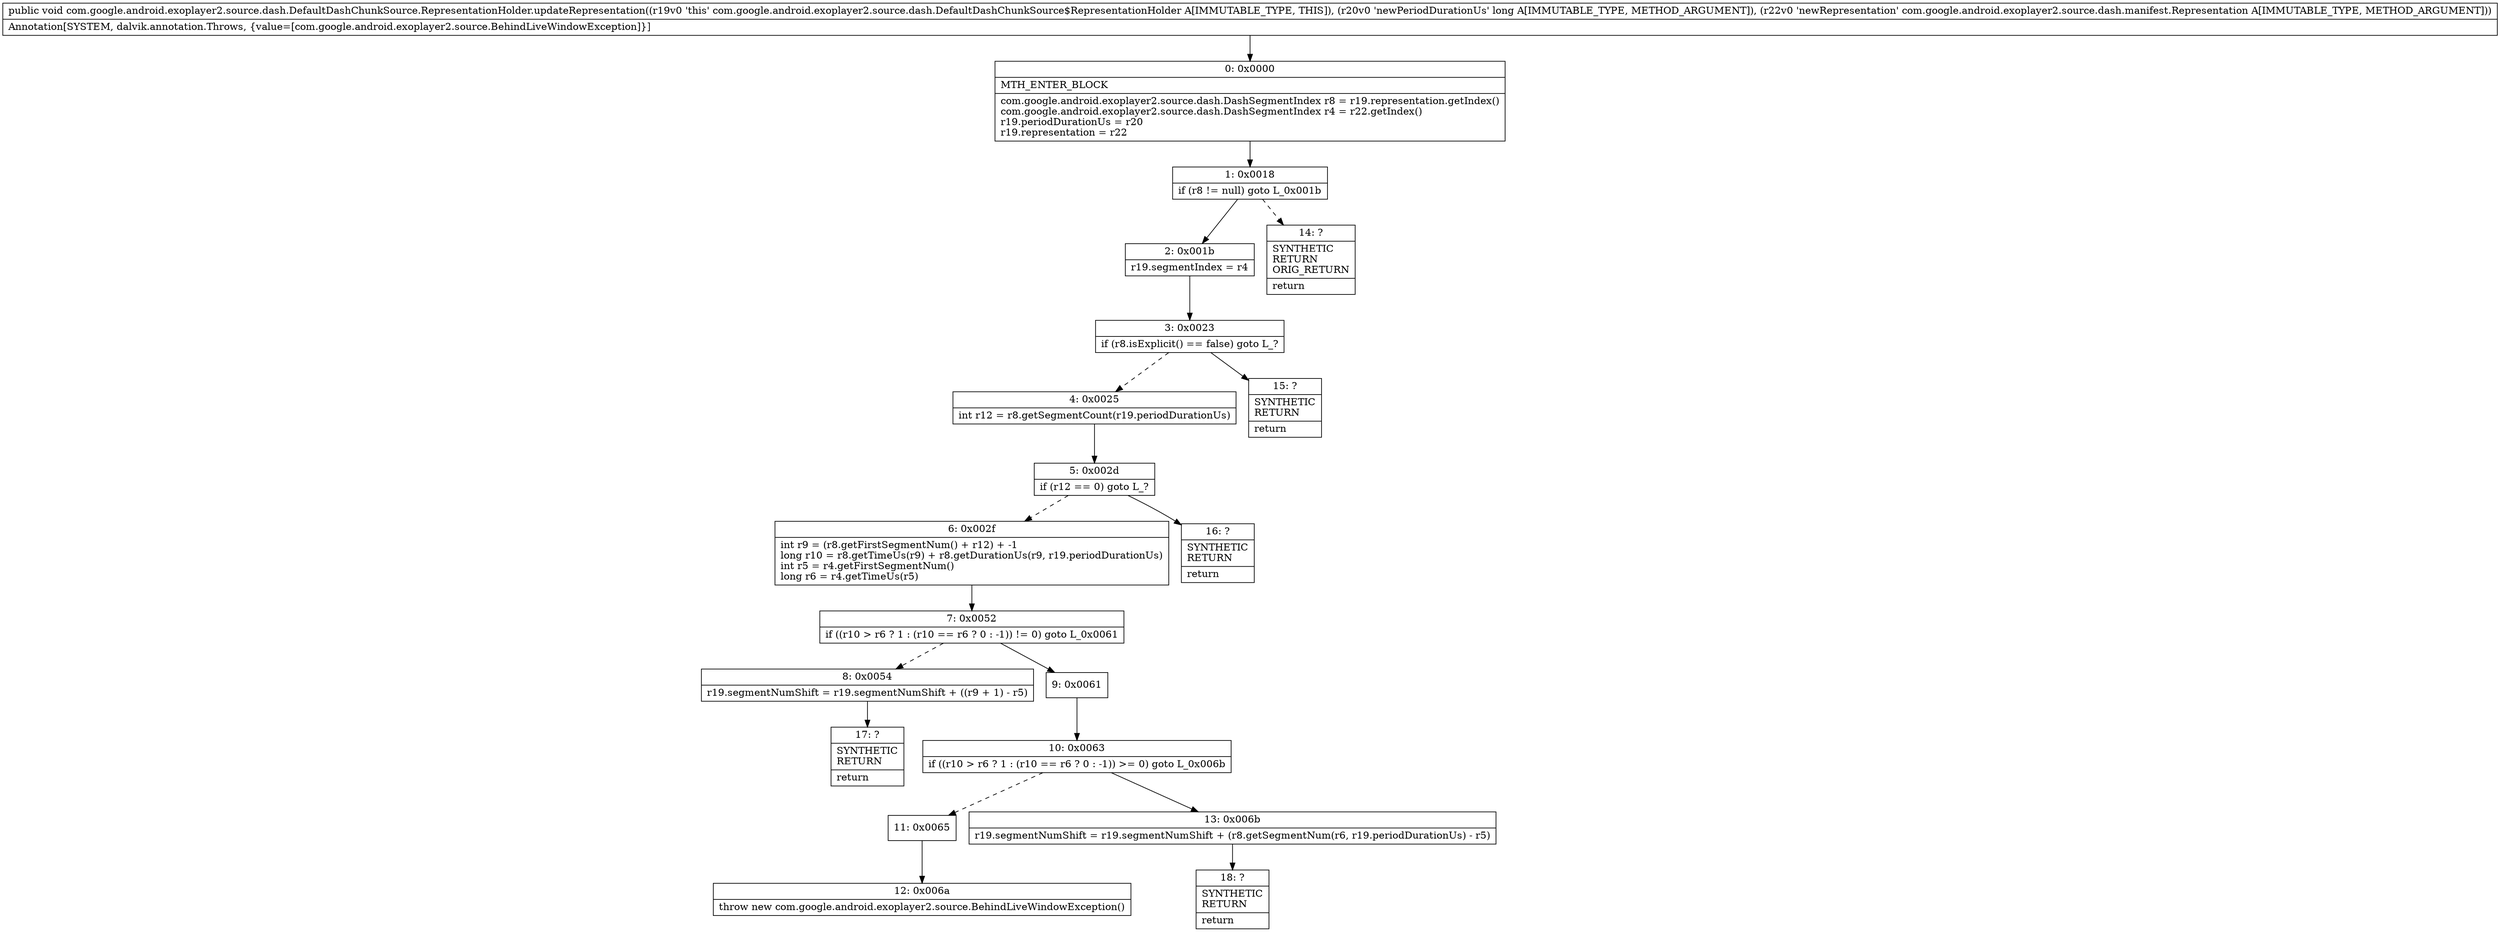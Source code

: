 digraph "CFG forcom.google.android.exoplayer2.source.dash.DefaultDashChunkSource.RepresentationHolder.updateRepresentation(JLcom\/google\/android\/exoplayer2\/source\/dash\/manifest\/Representation;)V" {
Node_0 [shape=record,label="{0\:\ 0x0000|MTH_ENTER_BLOCK\l|com.google.android.exoplayer2.source.dash.DashSegmentIndex r8 = r19.representation.getIndex()\lcom.google.android.exoplayer2.source.dash.DashSegmentIndex r4 = r22.getIndex()\lr19.periodDurationUs = r20\lr19.representation = r22\l}"];
Node_1 [shape=record,label="{1\:\ 0x0018|if (r8 != null) goto L_0x001b\l}"];
Node_2 [shape=record,label="{2\:\ 0x001b|r19.segmentIndex = r4\l}"];
Node_3 [shape=record,label="{3\:\ 0x0023|if (r8.isExplicit() == false) goto L_?\l}"];
Node_4 [shape=record,label="{4\:\ 0x0025|int r12 = r8.getSegmentCount(r19.periodDurationUs)\l}"];
Node_5 [shape=record,label="{5\:\ 0x002d|if (r12 == 0) goto L_?\l}"];
Node_6 [shape=record,label="{6\:\ 0x002f|int r9 = (r8.getFirstSegmentNum() + r12) + \-1\llong r10 = r8.getTimeUs(r9) + r8.getDurationUs(r9, r19.periodDurationUs)\lint r5 = r4.getFirstSegmentNum()\llong r6 = r4.getTimeUs(r5)\l}"];
Node_7 [shape=record,label="{7\:\ 0x0052|if ((r10 \> r6 ? 1 : (r10 == r6 ? 0 : \-1)) != 0) goto L_0x0061\l}"];
Node_8 [shape=record,label="{8\:\ 0x0054|r19.segmentNumShift = r19.segmentNumShift + ((r9 + 1) \- r5)\l}"];
Node_9 [shape=record,label="{9\:\ 0x0061}"];
Node_10 [shape=record,label="{10\:\ 0x0063|if ((r10 \> r6 ? 1 : (r10 == r6 ? 0 : \-1)) \>= 0) goto L_0x006b\l}"];
Node_11 [shape=record,label="{11\:\ 0x0065}"];
Node_12 [shape=record,label="{12\:\ 0x006a|throw new com.google.android.exoplayer2.source.BehindLiveWindowException()\l}"];
Node_13 [shape=record,label="{13\:\ 0x006b|r19.segmentNumShift = r19.segmentNumShift + (r8.getSegmentNum(r6, r19.periodDurationUs) \- r5)\l}"];
Node_14 [shape=record,label="{14\:\ ?|SYNTHETIC\lRETURN\lORIG_RETURN\l|return\l}"];
Node_15 [shape=record,label="{15\:\ ?|SYNTHETIC\lRETURN\l|return\l}"];
Node_16 [shape=record,label="{16\:\ ?|SYNTHETIC\lRETURN\l|return\l}"];
Node_17 [shape=record,label="{17\:\ ?|SYNTHETIC\lRETURN\l|return\l}"];
Node_18 [shape=record,label="{18\:\ ?|SYNTHETIC\lRETURN\l|return\l}"];
MethodNode[shape=record,label="{public void com.google.android.exoplayer2.source.dash.DefaultDashChunkSource.RepresentationHolder.updateRepresentation((r19v0 'this' com.google.android.exoplayer2.source.dash.DefaultDashChunkSource$RepresentationHolder A[IMMUTABLE_TYPE, THIS]), (r20v0 'newPeriodDurationUs' long A[IMMUTABLE_TYPE, METHOD_ARGUMENT]), (r22v0 'newRepresentation' com.google.android.exoplayer2.source.dash.manifest.Representation A[IMMUTABLE_TYPE, METHOD_ARGUMENT]))  | Annotation[SYSTEM, dalvik.annotation.Throws, \{value=[com.google.android.exoplayer2.source.BehindLiveWindowException]\}]\l}"];
MethodNode -> Node_0;
Node_0 -> Node_1;
Node_1 -> Node_2;
Node_1 -> Node_14[style=dashed];
Node_2 -> Node_3;
Node_3 -> Node_4[style=dashed];
Node_3 -> Node_15;
Node_4 -> Node_5;
Node_5 -> Node_6[style=dashed];
Node_5 -> Node_16;
Node_6 -> Node_7;
Node_7 -> Node_8[style=dashed];
Node_7 -> Node_9;
Node_8 -> Node_17;
Node_9 -> Node_10;
Node_10 -> Node_11[style=dashed];
Node_10 -> Node_13;
Node_11 -> Node_12;
Node_13 -> Node_18;
}

